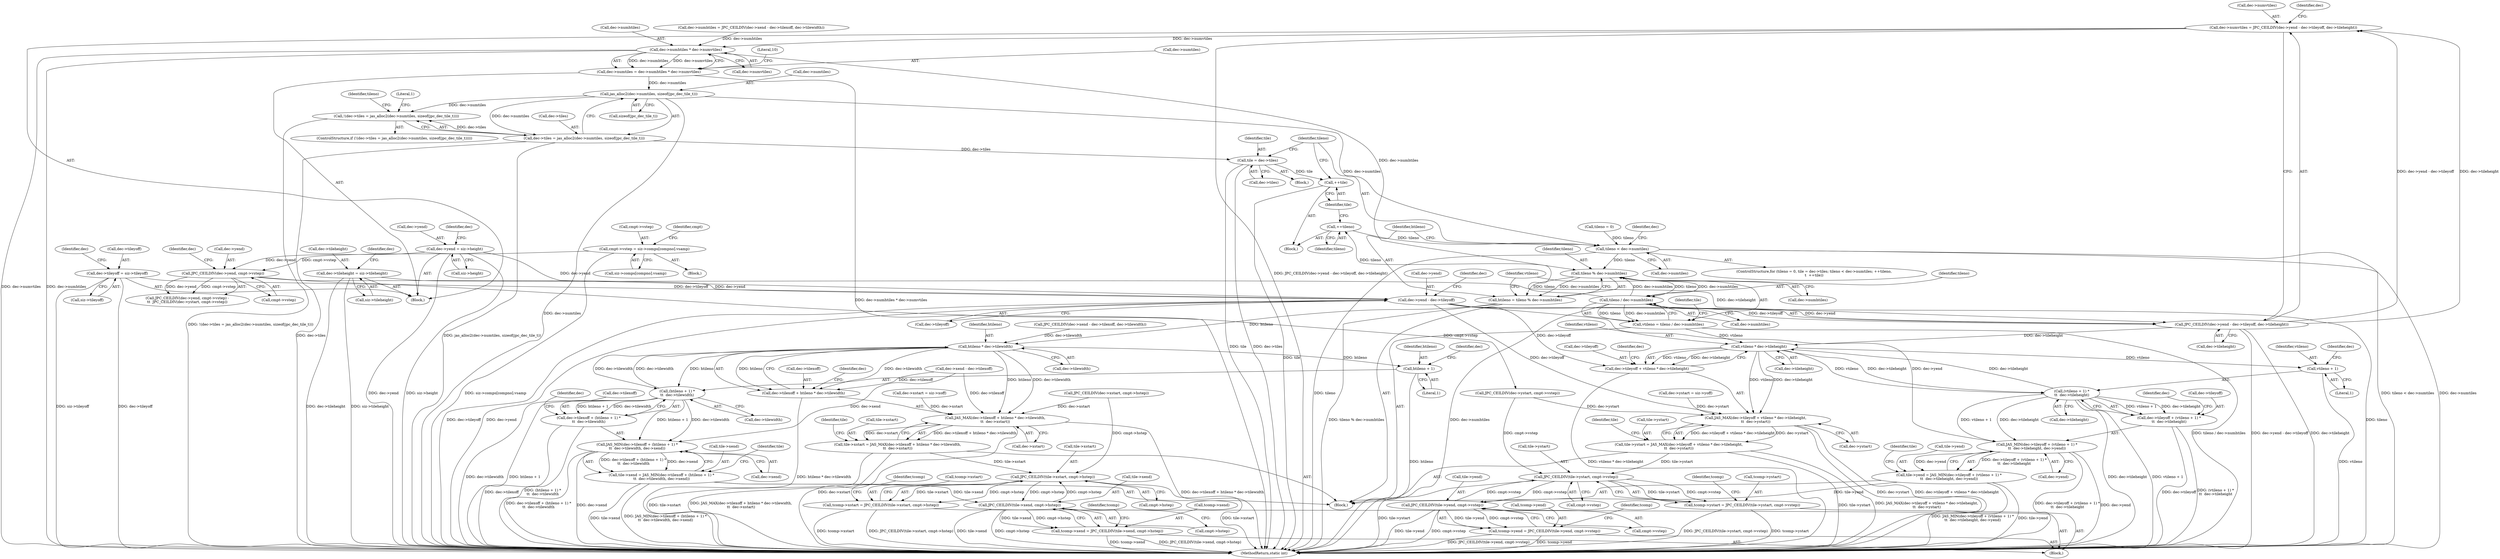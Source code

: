 digraph "1_jasper_d91198abd00fc435a397fe6bad906a4c1748e9cf@integer" {
"1000347" [label="(Call,dec->numvtiles = JPC_CEILDIV(dec->yend - dec->tileyoff, dec->tileheight))"];
"1000351" [label="(Call,JPC_CEILDIV(dec->yend - dec->tileyoff, dec->tileheight))"];
"1000352" [label="(Call,dec->yend - dec->tileyoff)"];
"1000303" [label="(Call,JPC_CEILDIV(dec->yend, cmpt->vstep))"];
"1000142" [label="(Call,dec->yend = siz->height)"];
"1000268" [label="(Call,cmpt->vstep = siz->comps[compno].vsamp)"];
"1000170" [label="(Call,dec->tileyoff = siz->tileyoff)"];
"1000156" [label="(Call,dec->tileheight = siz->tileheight)"];
"1000366" [label="(Call,dec->numhtiles * dec->numvtiles)"];
"1000362" [label="(Call,dec->numtiles = dec->numhtiles * dec->numvtiles)"];
"1000394" [label="(Call,jas_alloc2(dec->numtiles, sizeof(jpc_dec_tile_t)))"];
"1000389" [label="(Call,!(dec->tiles = jas_alloc2(dec->numtiles, sizeof(jpc_dec_tile_t))))"];
"1000390" [label="(Call,dec->tiles = jas_alloc2(dec->numtiles, sizeof(jpc_dec_tile_t)))"];
"1000409" [label="(Call,tile = dec->tiles)"];
"1000422" [label="(Call,++tile)"];
"1000414" [label="(Call,tileno < dec->numtiles)"];
"1000427" [label="(Call,tileno % dec->numhtiles)"];
"1000425" [label="(Call,htileno = tileno % dec->numhtiles)"];
"1000458" [label="(Call,htileno * dec->tilewidth)"];
"1000453" [label="(Call,JAS_MAX(dec->tilexoff + htileno * dec->tilewidth,\n\t\t  dec->xstart))"];
"1000449" [label="(Call,tile->xstart = JAS_MAX(dec->tilexoff + htileno * dec->tilewidth,\n\t\t  dec->xstart))"];
"1000621" [label="(Call,JPC_CEILDIV(tile->xstart, cmpt->hstep))"];
"1000617" [label="(Call,tcomp->xstart = JPC_CEILDIV(tile->xstart, cmpt->hstep))"];
"1000643" [label="(Call,JPC_CEILDIV(tile->xend, cmpt->hstep))"];
"1000639" [label="(Call,tcomp->xend = JPC_CEILDIV(tile->xend, cmpt->hstep))"];
"1000454" [label="(Call,dec->tilexoff + htileno * dec->tilewidth)"];
"1000492" [label="(Call,(htileno + 1) *\n\t\t  dec->tilewidth)"];
"1000487" [label="(Call,JAS_MIN(dec->tilexoff + (htileno + 1) *\n\t\t  dec->tilewidth, dec->xend))"];
"1000483" [label="(Call,tile->xend = JAS_MIN(dec->tilexoff + (htileno + 1) *\n\t\t  dec->tilewidth, dec->xend))"];
"1000488" [label="(Call,dec->tilexoff + (htileno + 1) *\n\t\t  dec->tilewidth)"];
"1000493" [label="(Call,htileno + 1)"];
"1000434" [label="(Call,tileno / dec->numhtiles)"];
"1000420" [label="(Call,++tileno)"];
"1000432" [label="(Call,vtileno = tileno / dec->numhtiles)"];
"1000475" [label="(Call,vtileno * dec->tileheight)"];
"1000470" [label="(Call,JAS_MAX(dec->tileyoff + vtileno * dec->tileheight,\n\t\t  dec->ystart))"];
"1000466" [label="(Call,tile->ystart = JAS_MAX(dec->tileyoff + vtileno * dec->tileheight,\n\t\t  dec->ystart))"];
"1000632" [label="(Call,JPC_CEILDIV(tile->ystart, cmpt->vstep))"];
"1000628" [label="(Call,tcomp->ystart = JPC_CEILDIV(tile->ystart, cmpt->vstep))"];
"1000654" [label="(Call,JPC_CEILDIV(tile->yend, cmpt->vstep))"];
"1000650" [label="(Call,tcomp->yend = JPC_CEILDIV(tile->yend, cmpt->vstep))"];
"1000471" [label="(Call,dec->tileyoff + vtileno * dec->tileheight)"];
"1000511" [label="(Call,(vtileno + 1) *\n\t\t  dec->tileheight)"];
"1000506" [label="(Call,JAS_MIN(dec->tileyoff + (vtileno + 1) *\n\t\t  dec->tileheight, dec->yend))"];
"1000502" [label="(Call,tile->yend = JAS_MIN(dec->tileyoff + (vtileno + 1) *\n\t\t  dec->tileheight, dec->yend))"];
"1000507" [label="(Call,dec->tileyoff + (vtileno + 1) *\n\t\t  dec->tileheight)"];
"1000512" [label="(Call,vtileno + 1)"];
"1000519" [label="(Identifier,dec)"];
"1000639" [label="(Call,tcomp->xend = JPC_CEILDIV(tile->xend, cmpt->hstep))"];
"1000104" [label="(Block,)"];
"1000414" [label="(Call,tileno < dec->numtiles)"];
"1000622" [label="(Call,tile->xstart)"];
"1000641" [label="(Identifier,tcomp)"];
"1000633" [label="(Call,tile->ystart)"];
"1000435" [label="(Identifier,tileno)"];
"1000450" [label="(Call,tile->xstart)"];
"1000281" [label="(Identifier,cmpt)"];
"1000234" [label="(Block,)"];
"1000489" [label="(Call,dec->tilexoff)"];
"1000268" [label="(Call,cmpt->vstep = siz->comps[compno].vsamp)"];
"1000351" [label="(Call,JPC_CEILDIV(dec->yend - dec->tileyoff, dec->tileheight))"];
"1000678" [label="(MethodReturn,static int)"];
"1000423" [label="(Identifier,tile)"];
"1000407" [label="(Identifier,tileno)"];
"1000632" [label="(Call,JPC_CEILDIV(tile->ystart, cmpt->vstep))"];
"1000419" [label="(Block,)"];
"1000388" [label="(ControlStructure,if (!(dec->tiles = jas_alloc2(dec->numtiles, sizeof(jpc_dec_tile_t)))))"];
"1000436" [label="(Call,dec->numhtiles)"];
"1000458" [label="(Call,htileno * dec->tilewidth)"];
"1000485" [label="(Identifier,tile)"];
"1000504" [label="(Identifier,tile)"];
"1000403" [label="(Literal,1)"];
"1000618" [label="(Call,tcomp->xstart)"];
"1000421" [label="(Identifier,tileno)"];
"1000654" [label="(Call,JPC_CEILDIV(tile->yend, cmpt->vstep))"];
"1000406" [label="(Call,tileno = 0)"];
"1000427" [label="(Call,tileno % dec->numhtiles)"];
"1000367" [label="(Call,dec->numhtiles)"];
"1000165" [label="(Identifier,dec)"];
"1000463" [label="(Call,dec->xstart)"];
"1000362" [label="(Call,dec->numtiles = dec->numhtiles * dec->numvtiles)"];
"1000121" [label="(Call,dec->xstart = siz->xoff)"];
"1000651" [label="(Call,tcomp->yend)"];
"1000449" [label="(Call,tile->xstart = JAS_MAX(dec->tilexoff + htileno * dec->tilewidth,\n\t\t  dec->xstart))"];
"1000492" [label="(Call,(htileno + 1) *\n\t\t  dec->tilewidth)"];
"1000476" [label="(Identifier,vtileno)"];
"1000151" [label="(Identifier,dec)"];
"1000502" [label="(Call,tile->yend = JAS_MIN(dec->tileyoff + (vtileno + 1) *\n\t\t  dec->tileheight, dec->yend))"];
"1000496" [label="(Call,dec->tilewidth)"];
"1000467" [label="(Call,tile->ystart)"];
"1000360" [label="(Identifier,dec)"];
"1000434" [label="(Call,tileno / dec->numhtiles)"];
"1000508" [label="(Call,dec->tileyoff)"];
"1000636" [label="(Call,cmpt->vstep)"];
"1000516" [label="(Identifier,dec)"];
"1000433" [label="(Identifier,vtileno)"];
"1000415" [label="(Identifier,tileno)"];
"1000359" [label="(Call,dec->tileheight)"];
"1000146" [label="(Call,siz->height)"];
"1000512" [label="(Call,vtileno + 1)"];
"1000429" [label="(Call,dec->numhtiles)"];
"1000356" [label="(Call,dec->tileyoff)"];
"1000503" [label="(Call,tile->yend)"];
"1000304" [label="(Call,dec->yend)"];
"1000644" [label="(Call,tile->xend)"];
"1000455" [label="(Call,dec->tilexoff)"];
"1000156" [label="(Call,dec->tileheight = siz->tileheight)"];
"1000655" [label="(Call,tile->yend)"];
"1000269" [label="(Call,cmpt->vstep)"];
"1000652" [label="(Identifier,tcomp)"];
"1000472" [label="(Call,dec->tileyoff)"];
"1000312" [label="(Identifier,dec)"];
"1000370" [label="(Call,dec->numvtiles)"];
"1000514" [label="(Literal,1)"];
"1000374" [label="(Literal,10)"];
"1000441" [label="(Identifier,tile)"];
"1000432" [label="(Call,vtileno = tileno / dec->numhtiles)"];
"1000480" [label="(Call,dec->ystart)"];
"1000668" [label="(Identifier,dec)"];
"1000488" [label="(Call,dec->tilexoff + (htileno + 1) *\n\t\t  dec->tilewidth)"];
"1000484" [label="(Call,tile->xend)"];
"1000332" [label="(Call,dec->numhtiles = JPC_CEILDIV(dec->xend - dec->tilexoff, dec->tilewidth))"];
"1000511" [label="(Call,(vtileno + 1) *\n\t\t  dec->tileheight)"];
"1000647" [label="(Call,cmpt->hstep)"];
"1000481" [label="(Identifier,dec)"];
"1000650" [label="(Call,tcomp->yend = JPC_CEILDIV(tile->yend, cmpt->vstep))"];
"1000513" [label="(Identifier,vtileno)"];
"1000663" [label="(Identifier,tcomp)"];
"1000411" [label="(Call,dec->tiles)"];
"1000617" [label="(Call,tcomp->xstart = JPC_CEILDIV(tile->xstart, cmpt->hstep))"];
"1000640" [label="(Call,tcomp->xend)"];
"1000363" [label="(Call,dec->numtiles)"];
"1000494" [label="(Identifier,htileno)"];
"1000171" [label="(Call,dec->tileyoff)"];
"1000629" [label="(Call,tcomp->ystart)"];
"1000483" [label="(Call,tile->xend = JAS_MIN(dec->tilexoff + (htileno + 1) *\n\t\t  dec->tilewidth, dec->xend))"];
"1000507" [label="(Call,dec->tileyoff + (vtileno + 1) *\n\t\t  dec->tileheight)"];
"1000420" [label="(Call,++tileno)"];
"1000353" [label="(Call,dec->yend)"];
"1000628" [label="(Call,tcomp->ystart = JPC_CEILDIV(tile->ystart, cmpt->vstep))"];
"1000307" [label="(Call,cmpt->vstep)"];
"1000470" [label="(Call,JAS_MAX(dec->tileyoff + vtileno * dec->tileheight,\n\t\t  dec->ystart))"];
"1000630" [label="(Identifier,tcomp)"];
"1000471" [label="(Call,dec->tileyoff + vtileno * dec->tileheight)"];
"1000410" [label="(Identifier,tile)"];
"1000468" [label="(Identifier,tile)"];
"1000426" [label="(Identifier,htileno)"];
"1000487" [label="(Call,JAS_MIN(dec->tilexoff + (htileno + 1) *\n\t\t  dec->tilewidth, dec->xend))"];
"1000405" [label="(Block,)"];
"1000398" [label="(Call,sizeof(jpc_dec_tile_t))"];
"1000500" [label="(Identifier,dec)"];
"1000348" [label="(Call,dec->numvtiles)"];
"1000272" [label="(Call,siz->comps[compno].vsamp)"];
"1000625" [label="(Call,cmpt->hstep)"];
"1000643" [label="(Call,JPC_CEILDIV(tile->xend, cmpt->hstep))"];
"1000601" [label="(Block,)"];
"1000523" [label="(Identifier,tile)"];
"1000143" [label="(Call,dec->yend)"];
"1000409" [label="(Call,tile = dec->tiles)"];
"1000170" [label="(Call,dec->tileyoff = siz->tileyoff)"];
"1000389" [label="(Call,!(dec->tiles = jas_alloc2(dec->numtiles, sizeof(jpc_dec_tile_t))))"];
"1000128" [label="(Call,dec->ystart = siz->yoff)"];
"1000416" [label="(Call,dec->numtiles)"];
"1000453" [label="(Call,JAS_MAX(dec->tilexoff + htileno * dec->tilewidth,\n\t\t  dec->xstart))"];
"1000160" [label="(Call,siz->tileheight)"];
"1000425" [label="(Call,htileno = tileno % dec->numhtiles)"];
"1000477" [label="(Call,dec->tileheight)"];
"1000428" [label="(Identifier,tileno)"];
"1000464" [label="(Identifier,dec)"];
"1000157" [label="(Call,dec->tileheight)"];
"1000179" [label="(Identifier,dec)"];
"1000394" [label="(Call,jas_alloc2(dec->numtiles, sizeof(jpc_dec_tile_t)))"];
"1000495" [label="(Literal,1)"];
"1000352" [label="(Call,dec->yend - dec->tileyoff)"];
"1000506" [label="(Call,JAS_MIN(dec->tileyoff + (vtileno + 1) *\n\t\t  dec->tileheight, dec->yend))"];
"1000336" [label="(Call,JPC_CEILDIV(dec->xend - dec->tilexoff, dec->tilewidth))"];
"1000291" [label="(Call,JPC_CEILDIV(dec->xstart, cmpt->hstep))"];
"1000459" [label="(Identifier,htileno)"];
"1000310" [label="(Call,JPC_CEILDIV(dec->ystart, cmpt->vstep))"];
"1000303" [label="(Call,JPC_CEILDIV(dec->yend, cmpt->vstep))"];
"1000424" [label="(Block,)"];
"1000515" [label="(Call,dec->tileheight)"];
"1000395" [label="(Call,dec->numtiles)"];
"1000404" [label="(ControlStructure,for (tileno = 0, tile = dec->tiles; tileno < dec->numtiles; ++tileno,\n\t  ++tile))"];
"1000658" [label="(Call,cmpt->vstep)"];
"1000390" [label="(Call,dec->tiles = jas_alloc2(dec->numtiles, sizeof(jpc_dec_tile_t)))"];
"1000174" [label="(Call,siz->tileyoff)"];
"1000391" [label="(Call,dec->tiles)"];
"1000454" [label="(Call,dec->tilexoff + htileno * dec->tilewidth)"];
"1000493" [label="(Call,htileno + 1)"];
"1000466" [label="(Call,tile->ystart = JAS_MAX(dec->tileyoff + vtileno * dec->tileheight,\n\t\t  dec->ystart))"];
"1000337" [label="(Call,dec->xend - dec->tilexoff)"];
"1000518" [label="(Call,dec->yend)"];
"1000497" [label="(Identifier,dec)"];
"1000142" [label="(Call,dec->yend = siz->height)"];
"1000460" [label="(Call,dec->tilewidth)"];
"1000499" [label="(Call,dec->xend)"];
"1000347" [label="(Call,dec->numvtiles = JPC_CEILDIV(dec->yend - dec->tileyoff, dec->tileheight))"];
"1000302" [label="(Call,JPC_CEILDIV(dec->yend, cmpt->vstep) -\n\t\t  JPC_CEILDIV(dec->ystart, cmpt->vstep))"];
"1000366" [label="(Call,dec->numhtiles * dec->numvtiles)"];
"1000621" [label="(Call,JPC_CEILDIV(tile->xstart, cmpt->hstep))"];
"1000475" [label="(Call,vtileno * dec->tileheight)"];
"1000364" [label="(Identifier,dec)"];
"1000422" [label="(Call,++tile)"];
"1000347" -> "1000104"  [label="AST: "];
"1000347" -> "1000351"  [label="CFG: "];
"1000348" -> "1000347"  [label="AST: "];
"1000351" -> "1000347"  [label="AST: "];
"1000364" -> "1000347"  [label="CFG: "];
"1000347" -> "1000678"  [label="DDG: JPC_CEILDIV(dec->yend - dec->tileyoff, dec->tileheight)"];
"1000351" -> "1000347"  [label="DDG: dec->yend - dec->tileyoff"];
"1000351" -> "1000347"  [label="DDG: dec->tileheight"];
"1000347" -> "1000366"  [label="DDG: dec->numvtiles"];
"1000351" -> "1000359"  [label="CFG: "];
"1000352" -> "1000351"  [label="AST: "];
"1000359" -> "1000351"  [label="AST: "];
"1000351" -> "1000678"  [label="DDG: dec->yend - dec->tileyoff"];
"1000351" -> "1000678"  [label="DDG: dec->tileheight"];
"1000352" -> "1000351"  [label="DDG: dec->yend"];
"1000352" -> "1000351"  [label="DDG: dec->tileyoff"];
"1000156" -> "1000351"  [label="DDG: dec->tileheight"];
"1000351" -> "1000475"  [label="DDG: dec->tileheight"];
"1000352" -> "1000356"  [label="CFG: "];
"1000353" -> "1000352"  [label="AST: "];
"1000356" -> "1000352"  [label="AST: "];
"1000360" -> "1000352"  [label="CFG: "];
"1000352" -> "1000678"  [label="DDG: dec->tileyoff"];
"1000352" -> "1000678"  [label="DDG: dec->yend"];
"1000303" -> "1000352"  [label="DDG: dec->yend"];
"1000142" -> "1000352"  [label="DDG: dec->yend"];
"1000170" -> "1000352"  [label="DDG: dec->tileyoff"];
"1000352" -> "1000470"  [label="DDG: dec->tileyoff"];
"1000352" -> "1000471"  [label="DDG: dec->tileyoff"];
"1000352" -> "1000506"  [label="DDG: dec->yend"];
"1000303" -> "1000302"  [label="AST: "];
"1000303" -> "1000307"  [label="CFG: "];
"1000304" -> "1000303"  [label="AST: "];
"1000307" -> "1000303"  [label="AST: "];
"1000312" -> "1000303"  [label="CFG: "];
"1000303" -> "1000302"  [label="DDG: dec->yend"];
"1000303" -> "1000302"  [label="DDG: cmpt->vstep"];
"1000142" -> "1000303"  [label="DDG: dec->yend"];
"1000268" -> "1000303"  [label="DDG: cmpt->vstep"];
"1000303" -> "1000310"  [label="DDG: cmpt->vstep"];
"1000142" -> "1000104"  [label="AST: "];
"1000142" -> "1000146"  [label="CFG: "];
"1000143" -> "1000142"  [label="AST: "];
"1000146" -> "1000142"  [label="AST: "];
"1000151" -> "1000142"  [label="CFG: "];
"1000142" -> "1000678"  [label="DDG: dec->yend"];
"1000142" -> "1000678"  [label="DDG: siz->height"];
"1000268" -> "1000234"  [label="AST: "];
"1000268" -> "1000272"  [label="CFG: "];
"1000269" -> "1000268"  [label="AST: "];
"1000272" -> "1000268"  [label="AST: "];
"1000281" -> "1000268"  [label="CFG: "];
"1000268" -> "1000678"  [label="DDG: siz->comps[compno].vsamp"];
"1000170" -> "1000104"  [label="AST: "];
"1000170" -> "1000174"  [label="CFG: "];
"1000171" -> "1000170"  [label="AST: "];
"1000174" -> "1000170"  [label="AST: "];
"1000179" -> "1000170"  [label="CFG: "];
"1000170" -> "1000678"  [label="DDG: dec->tileyoff"];
"1000170" -> "1000678"  [label="DDG: siz->tileyoff"];
"1000156" -> "1000104"  [label="AST: "];
"1000156" -> "1000160"  [label="CFG: "];
"1000157" -> "1000156"  [label="AST: "];
"1000160" -> "1000156"  [label="AST: "];
"1000165" -> "1000156"  [label="CFG: "];
"1000156" -> "1000678"  [label="DDG: dec->tileheight"];
"1000156" -> "1000678"  [label="DDG: siz->tileheight"];
"1000366" -> "1000362"  [label="AST: "];
"1000366" -> "1000370"  [label="CFG: "];
"1000367" -> "1000366"  [label="AST: "];
"1000370" -> "1000366"  [label="AST: "];
"1000362" -> "1000366"  [label="CFG: "];
"1000366" -> "1000678"  [label="DDG: dec->numvtiles"];
"1000366" -> "1000678"  [label="DDG: dec->numhtiles"];
"1000366" -> "1000362"  [label="DDG: dec->numhtiles"];
"1000366" -> "1000362"  [label="DDG: dec->numvtiles"];
"1000332" -> "1000366"  [label="DDG: dec->numhtiles"];
"1000366" -> "1000427"  [label="DDG: dec->numhtiles"];
"1000362" -> "1000104"  [label="AST: "];
"1000363" -> "1000362"  [label="AST: "];
"1000374" -> "1000362"  [label="CFG: "];
"1000362" -> "1000678"  [label="DDG: dec->numhtiles * dec->numvtiles"];
"1000362" -> "1000394"  [label="DDG: dec->numtiles"];
"1000394" -> "1000390"  [label="AST: "];
"1000394" -> "1000398"  [label="CFG: "];
"1000395" -> "1000394"  [label="AST: "];
"1000398" -> "1000394"  [label="AST: "];
"1000390" -> "1000394"  [label="CFG: "];
"1000394" -> "1000678"  [label="DDG: dec->numtiles"];
"1000394" -> "1000389"  [label="DDG: dec->numtiles"];
"1000394" -> "1000390"  [label="DDG: dec->numtiles"];
"1000394" -> "1000414"  [label="DDG: dec->numtiles"];
"1000389" -> "1000388"  [label="AST: "];
"1000389" -> "1000390"  [label="CFG: "];
"1000390" -> "1000389"  [label="AST: "];
"1000403" -> "1000389"  [label="CFG: "];
"1000407" -> "1000389"  [label="CFG: "];
"1000389" -> "1000678"  [label="DDG: !(dec->tiles = jas_alloc2(dec->numtiles, sizeof(jpc_dec_tile_t)))"];
"1000390" -> "1000389"  [label="DDG: dec->tiles"];
"1000391" -> "1000390"  [label="AST: "];
"1000390" -> "1000678"  [label="DDG: jas_alloc2(dec->numtiles, sizeof(jpc_dec_tile_t))"];
"1000390" -> "1000678"  [label="DDG: dec->tiles"];
"1000390" -> "1000409"  [label="DDG: dec->tiles"];
"1000409" -> "1000405"  [label="AST: "];
"1000409" -> "1000411"  [label="CFG: "];
"1000410" -> "1000409"  [label="AST: "];
"1000411" -> "1000409"  [label="AST: "];
"1000415" -> "1000409"  [label="CFG: "];
"1000409" -> "1000678"  [label="DDG: dec->tiles"];
"1000409" -> "1000678"  [label="DDG: tile"];
"1000409" -> "1000422"  [label="DDG: tile"];
"1000422" -> "1000419"  [label="AST: "];
"1000422" -> "1000423"  [label="CFG: "];
"1000423" -> "1000422"  [label="AST: "];
"1000415" -> "1000422"  [label="CFG: "];
"1000422" -> "1000678"  [label="DDG: tile"];
"1000414" -> "1000404"  [label="AST: "];
"1000414" -> "1000416"  [label="CFG: "];
"1000415" -> "1000414"  [label="AST: "];
"1000416" -> "1000414"  [label="AST: "];
"1000426" -> "1000414"  [label="CFG: "];
"1000668" -> "1000414"  [label="CFG: "];
"1000414" -> "1000678"  [label="DDG: tileno < dec->numtiles"];
"1000414" -> "1000678"  [label="DDG: dec->numtiles"];
"1000414" -> "1000678"  [label="DDG: tileno"];
"1000406" -> "1000414"  [label="DDG: tileno"];
"1000420" -> "1000414"  [label="DDG: tileno"];
"1000414" -> "1000427"  [label="DDG: tileno"];
"1000427" -> "1000425"  [label="AST: "];
"1000427" -> "1000429"  [label="CFG: "];
"1000428" -> "1000427"  [label="AST: "];
"1000429" -> "1000427"  [label="AST: "];
"1000425" -> "1000427"  [label="CFG: "];
"1000427" -> "1000425"  [label="DDG: tileno"];
"1000427" -> "1000425"  [label="DDG: dec->numhtiles"];
"1000434" -> "1000427"  [label="DDG: dec->numhtiles"];
"1000427" -> "1000434"  [label="DDG: tileno"];
"1000427" -> "1000434"  [label="DDG: dec->numhtiles"];
"1000425" -> "1000424"  [label="AST: "];
"1000426" -> "1000425"  [label="AST: "];
"1000433" -> "1000425"  [label="CFG: "];
"1000425" -> "1000678"  [label="DDG: tileno % dec->numhtiles"];
"1000425" -> "1000458"  [label="DDG: htileno"];
"1000458" -> "1000454"  [label="AST: "];
"1000458" -> "1000460"  [label="CFG: "];
"1000459" -> "1000458"  [label="AST: "];
"1000460" -> "1000458"  [label="AST: "];
"1000454" -> "1000458"  [label="CFG: "];
"1000458" -> "1000453"  [label="DDG: htileno"];
"1000458" -> "1000453"  [label="DDG: dec->tilewidth"];
"1000458" -> "1000454"  [label="DDG: htileno"];
"1000458" -> "1000454"  [label="DDG: dec->tilewidth"];
"1000336" -> "1000458"  [label="DDG: dec->tilewidth"];
"1000492" -> "1000458"  [label="DDG: dec->tilewidth"];
"1000458" -> "1000492"  [label="DDG: htileno"];
"1000458" -> "1000492"  [label="DDG: dec->tilewidth"];
"1000458" -> "1000493"  [label="DDG: htileno"];
"1000453" -> "1000449"  [label="AST: "];
"1000453" -> "1000463"  [label="CFG: "];
"1000454" -> "1000453"  [label="AST: "];
"1000463" -> "1000453"  [label="AST: "];
"1000449" -> "1000453"  [label="CFG: "];
"1000453" -> "1000678"  [label="DDG: dec->xstart"];
"1000453" -> "1000678"  [label="DDG: dec->tilexoff + htileno * dec->tilewidth"];
"1000453" -> "1000449"  [label="DDG: dec->tilexoff + htileno * dec->tilewidth"];
"1000453" -> "1000449"  [label="DDG: dec->xstart"];
"1000337" -> "1000453"  [label="DDG: dec->tilexoff"];
"1000291" -> "1000453"  [label="DDG: dec->xstart"];
"1000121" -> "1000453"  [label="DDG: dec->xstart"];
"1000449" -> "1000424"  [label="AST: "];
"1000450" -> "1000449"  [label="AST: "];
"1000468" -> "1000449"  [label="CFG: "];
"1000449" -> "1000678"  [label="DDG: tile->xstart"];
"1000449" -> "1000678"  [label="DDG: JAS_MAX(dec->tilexoff + htileno * dec->tilewidth,\n\t\t  dec->xstart)"];
"1000449" -> "1000621"  [label="DDG: tile->xstart"];
"1000621" -> "1000617"  [label="AST: "];
"1000621" -> "1000625"  [label="CFG: "];
"1000622" -> "1000621"  [label="AST: "];
"1000625" -> "1000621"  [label="AST: "];
"1000617" -> "1000621"  [label="CFG: "];
"1000621" -> "1000678"  [label="DDG: tile->xstart"];
"1000621" -> "1000617"  [label="DDG: tile->xstart"];
"1000621" -> "1000617"  [label="DDG: cmpt->hstep"];
"1000643" -> "1000621"  [label="DDG: cmpt->hstep"];
"1000291" -> "1000621"  [label="DDG: cmpt->hstep"];
"1000621" -> "1000643"  [label="DDG: cmpt->hstep"];
"1000617" -> "1000601"  [label="AST: "];
"1000618" -> "1000617"  [label="AST: "];
"1000630" -> "1000617"  [label="CFG: "];
"1000617" -> "1000678"  [label="DDG: tcomp->xstart"];
"1000617" -> "1000678"  [label="DDG: JPC_CEILDIV(tile->xstart, cmpt->hstep)"];
"1000643" -> "1000639"  [label="AST: "];
"1000643" -> "1000647"  [label="CFG: "];
"1000644" -> "1000643"  [label="AST: "];
"1000647" -> "1000643"  [label="AST: "];
"1000639" -> "1000643"  [label="CFG: "];
"1000643" -> "1000678"  [label="DDG: tile->xend"];
"1000643" -> "1000678"  [label="DDG: cmpt->hstep"];
"1000643" -> "1000639"  [label="DDG: tile->xend"];
"1000643" -> "1000639"  [label="DDG: cmpt->hstep"];
"1000483" -> "1000643"  [label="DDG: tile->xend"];
"1000639" -> "1000601"  [label="AST: "];
"1000640" -> "1000639"  [label="AST: "];
"1000652" -> "1000639"  [label="CFG: "];
"1000639" -> "1000678"  [label="DDG: JPC_CEILDIV(tile->xend, cmpt->hstep)"];
"1000639" -> "1000678"  [label="DDG: tcomp->xend"];
"1000455" -> "1000454"  [label="AST: "];
"1000464" -> "1000454"  [label="CFG: "];
"1000454" -> "1000678"  [label="DDG: htileno * dec->tilewidth"];
"1000337" -> "1000454"  [label="DDG: dec->tilexoff"];
"1000492" -> "1000488"  [label="AST: "];
"1000492" -> "1000496"  [label="CFG: "];
"1000493" -> "1000492"  [label="AST: "];
"1000496" -> "1000492"  [label="AST: "];
"1000488" -> "1000492"  [label="CFG: "];
"1000492" -> "1000678"  [label="DDG: dec->tilewidth"];
"1000492" -> "1000678"  [label="DDG: htileno + 1"];
"1000492" -> "1000487"  [label="DDG: htileno + 1"];
"1000492" -> "1000487"  [label="DDG: dec->tilewidth"];
"1000492" -> "1000488"  [label="DDG: htileno + 1"];
"1000492" -> "1000488"  [label="DDG: dec->tilewidth"];
"1000487" -> "1000483"  [label="AST: "];
"1000487" -> "1000499"  [label="CFG: "];
"1000488" -> "1000487"  [label="AST: "];
"1000499" -> "1000487"  [label="AST: "];
"1000483" -> "1000487"  [label="CFG: "];
"1000487" -> "1000678"  [label="DDG: dec->tilexoff + (htileno + 1) *\n\t\t  dec->tilewidth"];
"1000487" -> "1000678"  [label="DDG: dec->xend"];
"1000487" -> "1000483"  [label="DDG: dec->tilexoff + (htileno + 1) *\n\t\t  dec->tilewidth"];
"1000487" -> "1000483"  [label="DDG: dec->xend"];
"1000337" -> "1000487"  [label="DDG: dec->xend"];
"1000483" -> "1000424"  [label="AST: "];
"1000484" -> "1000483"  [label="AST: "];
"1000504" -> "1000483"  [label="CFG: "];
"1000483" -> "1000678"  [label="DDG: JAS_MIN(dec->tilexoff + (htileno + 1) *\n\t\t  dec->tilewidth, dec->xend)"];
"1000483" -> "1000678"  [label="DDG: tile->xend"];
"1000489" -> "1000488"  [label="AST: "];
"1000500" -> "1000488"  [label="CFG: "];
"1000488" -> "1000678"  [label="DDG: dec->tilexoff"];
"1000488" -> "1000678"  [label="DDG: (htileno + 1) *\n\t\t  dec->tilewidth"];
"1000493" -> "1000495"  [label="CFG: "];
"1000494" -> "1000493"  [label="AST: "];
"1000495" -> "1000493"  [label="AST: "];
"1000497" -> "1000493"  [label="CFG: "];
"1000493" -> "1000678"  [label="DDG: htileno"];
"1000434" -> "1000432"  [label="AST: "];
"1000434" -> "1000436"  [label="CFG: "];
"1000435" -> "1000434"  [label="AST: "];
"1000436" -> "1000434"  [label="AST: "];
"1000432" -> "1000434"  [label="CFG: "];
"1000434" -> "1000678"  [label="DDG: dec->numhtiles"];
"1000434" -> "1000678"  [label="DDG: tileno"];
"1000434" -> "1000420"  [label="DDG: tileno"];
"1000434" -> "1000432"  [label="DDG: tileno"];
"1000434" -> "1000432"  [label="DDG: dec->numhtiles"];
"1000420" -> "1000419"  [label="AST: "];
"1000420" -> "1000421"  [label="CFG: "];
"1000421" -> "1000420"  [label="AST: "];
"1000423" -> "1000420"  [label="CFG: "];
"1000432" -> "1000424"  [label="AST: "];
"1000433" -> "1000432"  [label="AST: "];
"1000441" -> "1000432"  [label="CFG: "];
"1000432" -> "1000678"  [label="DDG: tileno / dec->numhtiles"];
"1000432" -> "1000475"  [label="DDG: vtileno"];
"1000475" -> "1000471"  [label="AST: "];
"1000475" -> "1000477"  [label="CFG: "];
"1000476" -> "1000475"  [label="AST: "];
"1000477" -> "1000475"  [label="AST: "];
"1000471" -> "1000475"  [label="CFG: "];
"1000475" -> "1000470"  [label="DDG: vtileno"];
"1000475" -> "1000470"  [label="DDG: dec->tileheight"];
"1000475" -> "1000471"  [label="DDG: vtileno"];
"1000475" -> "1000471"  [label="DDG: dec->tileheight"];
"1000511" -> "1000475"  [label="DDG: dec->tileheight"];
"1000475" -> "1000511"  [label="DDG: vtileno"];
"1000475" -> "1000511"  [label="DDG: dec->tileheight"];
"1000475" -> "1000512"  [label="DDG: vtileno"];
"1000470" -> "1000466"  [label="AST: "];
"1000470" -> "1000480"  [label="CFG: "];
"1000471" -> "1000470"  [label="AST: "];
"1000480" -> "1000470"  [label="AST: "];
"1000466" -> "1000470"  [label="CFG: "];
"1000470" -> "1000678"  [label="DDG: dec->ystart"];
"1000470" -> "1000678"  [label="DDG: dec->tileyoff + vtileno * dec->tileheight"];
"1000470" -> "1000466"  [label="DDG: dec->tileyoff + vtileno * dec->tileheight"];
"1000470" -> "1000466"  [label="DDG: dec->ystart"];
"1000310" -> "1000470"  [label="DDG: dec->ystart"];
"1000128" -> "1000470"  [label="DDG: dec->ystart"];
"1000466" -> "1000424"  [label="AST: "];
"1000467" -> "1000466"  [label="AST: "];
"1000485" -> "1000466"  [label="CFG: "];
"1000466" -> "1000678"  [label="DDG: tile->ystart"];
"1000466" -> "1000678"  [label="DDG: JAS_MAX(dec->tileyoff + vtileno * dec->tileheight,\n\t\t  dec->ystart)"];
"1000466" -> "1000632"  [label="DDG: tile->ystart"];
"1000632" -> "1000628"  [label="AST: "];
"1000632" -> "1000636"  [label="CFG: "];
"1000633" -> "1000632"  [label="AST: "];
"1000636" -> "1000632"  [label="AST: "];
"1000628" -> "1000632"  [label="CFG: "];
"1000632" -> "1000678"  [label="DDG: tile->ystart"];
"1000632" -> "1000628"  [label="DDG: tile->ystart"];
"1000632" -> "1000628"  [label="DDG: cmpt->vstep"];
"1000654" -> "1000632"  [label="DDG: cmpt->vstep"];
"1000310" -> "1000632"  [label="DDG: cmpt->vstep"];
"1000632" -> "1000654"  [label="DDG: cmpt->vstep"];
"1000628" -> "1000601"  [label="AST: "];
"1000629" -> "1000628"  [label="AST: "];
"1000641" -> "1000628"  [label="CFG: "];
"1000628" -> "1000678"  [label="DDG: tcomp->ystart"];
"1000628" -> "1000678"  [label="DDG: JPC_CEILDIV(tile->ystart, cmpt->vstep)"];
"1000654" -> "1000650"  [label="AST: "];
"1000654" -> "1000658"  [label="CFG: "];
"1000655" -> "1000654"  [label="AST: "];
"1000658" -> "1000654"  [label="AST: "];
"1000650" -> "1000654"  [label="CFG: "];
"1000654" -> "1000678"  [label="DDG: tile->yend"];
"1000654" -> "1000678"  [label="DDG: cmpt->vstep"];
"1000654" -> "1000650"  [label="DDG: tile->yend"];
"1000654" -> "1000650"  [label="DDG: cmpt->vstep"];
"1000502" -> "1000654"  [label="DDG: tile->yend"];
"1000650" -> "1000601"  [label="AST: "];
"1000651" -> "1000650"  [label="AST: "];
"1000663" -> "1000650"  [label="CFG: "];
"1000650" -> "1000678"  [label="DDG: tcomp->yend"];
"1000650" -> "1000678"  [label="DDG: JPC_CEILDIV(tile->yend, cmpt->vstep)"];
"1000472" -> "1000471"  [label="AST: "];
"1000481" -> "1000471"  [label="CFG: "];
"1000471" -> "1000678"  [label="DDG: vtileno * dec->tileheight"];
"1000511" -> "1000507"  [label="AST: "];
"1000511" -> "1000515"  [label="CFG: "];
"1000512" -> "1000511"  [label="AST: "];
"1000515" -> "1000511"  [label="AST: "];
"1000507" -> "1000511"  [label="CFG: "];
"1000511" -> "1000678"  [label="DDG: dec->tileheight"];
"1000511" -> "1000678"  [label="DDG: vtileno + 1"];
"1000511" -> "1000506"  [label="DDG: vtileno + 1"];
"1000511" -> "1000506"  [label="DDG: dec->tileheight"];
"1000511" -> "1000507"  [label="DDG: vtileno + 1"];
"1000511" -> "1000507"  [label="DDG: dec->tileheight"];
"1000506" -> "1000502"  [label="AST: "];
"1000506" -> "1000518"  [label="CFG: "];
"1000507" -> "1000506"  [label="AST: "];
"1000518" -> "1000506"  [label="AST: "];
"1000502" -> "1000506"  [label="CFG: "];
"1000506" -> "1000678"  [label="DDG: dec->tileyoff + (vtileno + 1) *\n\t\t  dec->tileheight"];
"1000506" -> "1000678"  [label="DDG: dec->yend"];
"1000506" -> "1000502"  [label="DDG: dec->tileyoff + (vtileno + 1) *\n\t\t  dec->tileheight"];
"1000506" -> "1000502"  [label="DDG: dec->yend"];
"1000502" -> "1000424"  [label="AST: "];
"1000503" -> "1000502"  [label="AST: "];
"1000523" -> "1000502"  [label="CFG: "];
"1000502" -> "1000678"  [label="DDG: JAS_MIN(dec->tileyoff + (vtileno + 1) *\n\t\t  dec->tileheight, dec->yend)"];
"1000502" -> "1000678"  [label="DDG: tile->yend"];
"1000508" -> "1000507"  [label="AST: "];
"1000519" -> "1000507"  [label="CFG: "];
"1000507" -> "1000678"  [label="DDG: (vtileno + 1) *\n\t\t  dec->tileheight"];
"1000507" -> "1000678"  [label="DDG: dec->tileyoff"];
"1000512" -> "1000514"  [label="CFG: "];
"1000513" -> "1000512"  [label="AST: "];
"1000514" -> "1000512"  [label="AST: "];
"1000516" -> "1000512"  [label="CFG: "];
"1000512" -> "1000678"  [label="DDG: vtileno"];
}
